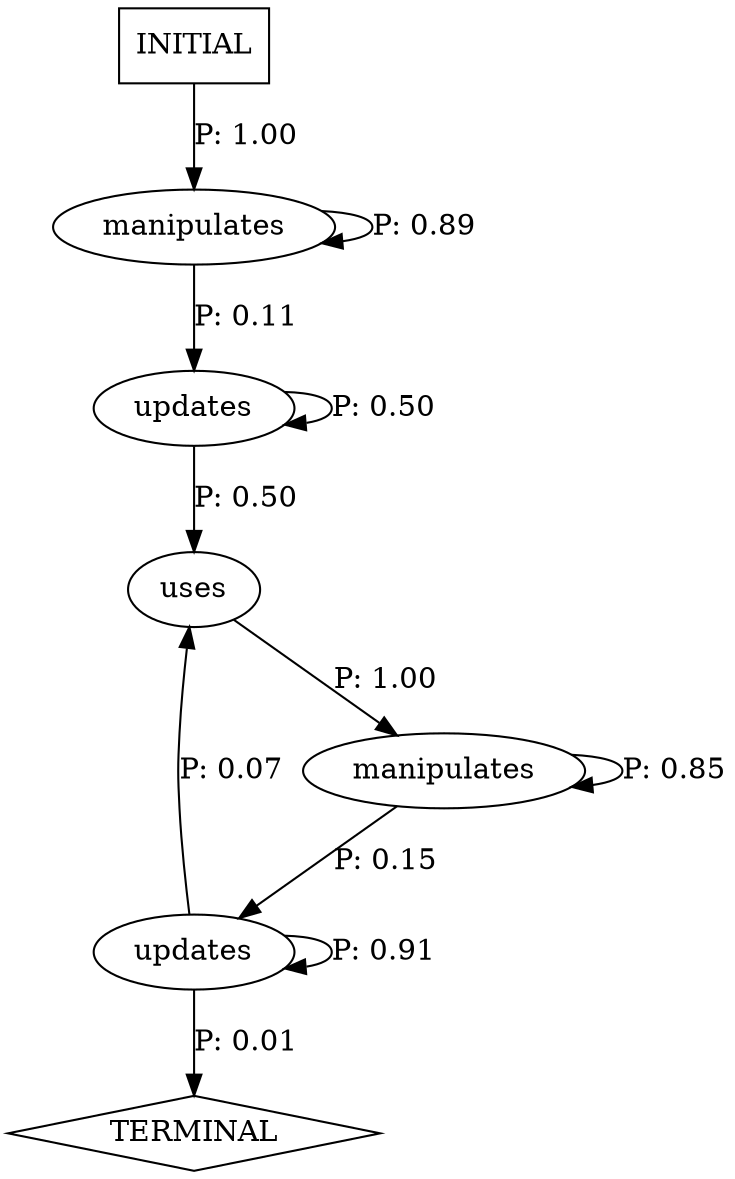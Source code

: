 digraph G {
  0 [label="manipulates"];
  1 [label="manipulates"];
  2 [label="updates"];
  3 [label="updates"];
  4 [label="uses"];
  5 [label="TERMINAL",shape=diamond];
  6 [label="INITIAL",shape=box];
0->0 [label="P: 0.89"];
0->2 [label="P: 0.11"];
1->1 [label="P: 0.85"];
1->3 [label="P: 0.15"];
2->2 [label="P: 0.50"];
2->4 [label="P: 0.50"];
3->3 [label="P: 0.91"];
3->4 [label="P: 0.07"];
3->5 [label="P: 0.01"];
4->1 [label="P: 1.00"];
6->0 [label="P: 1.00"];
}
